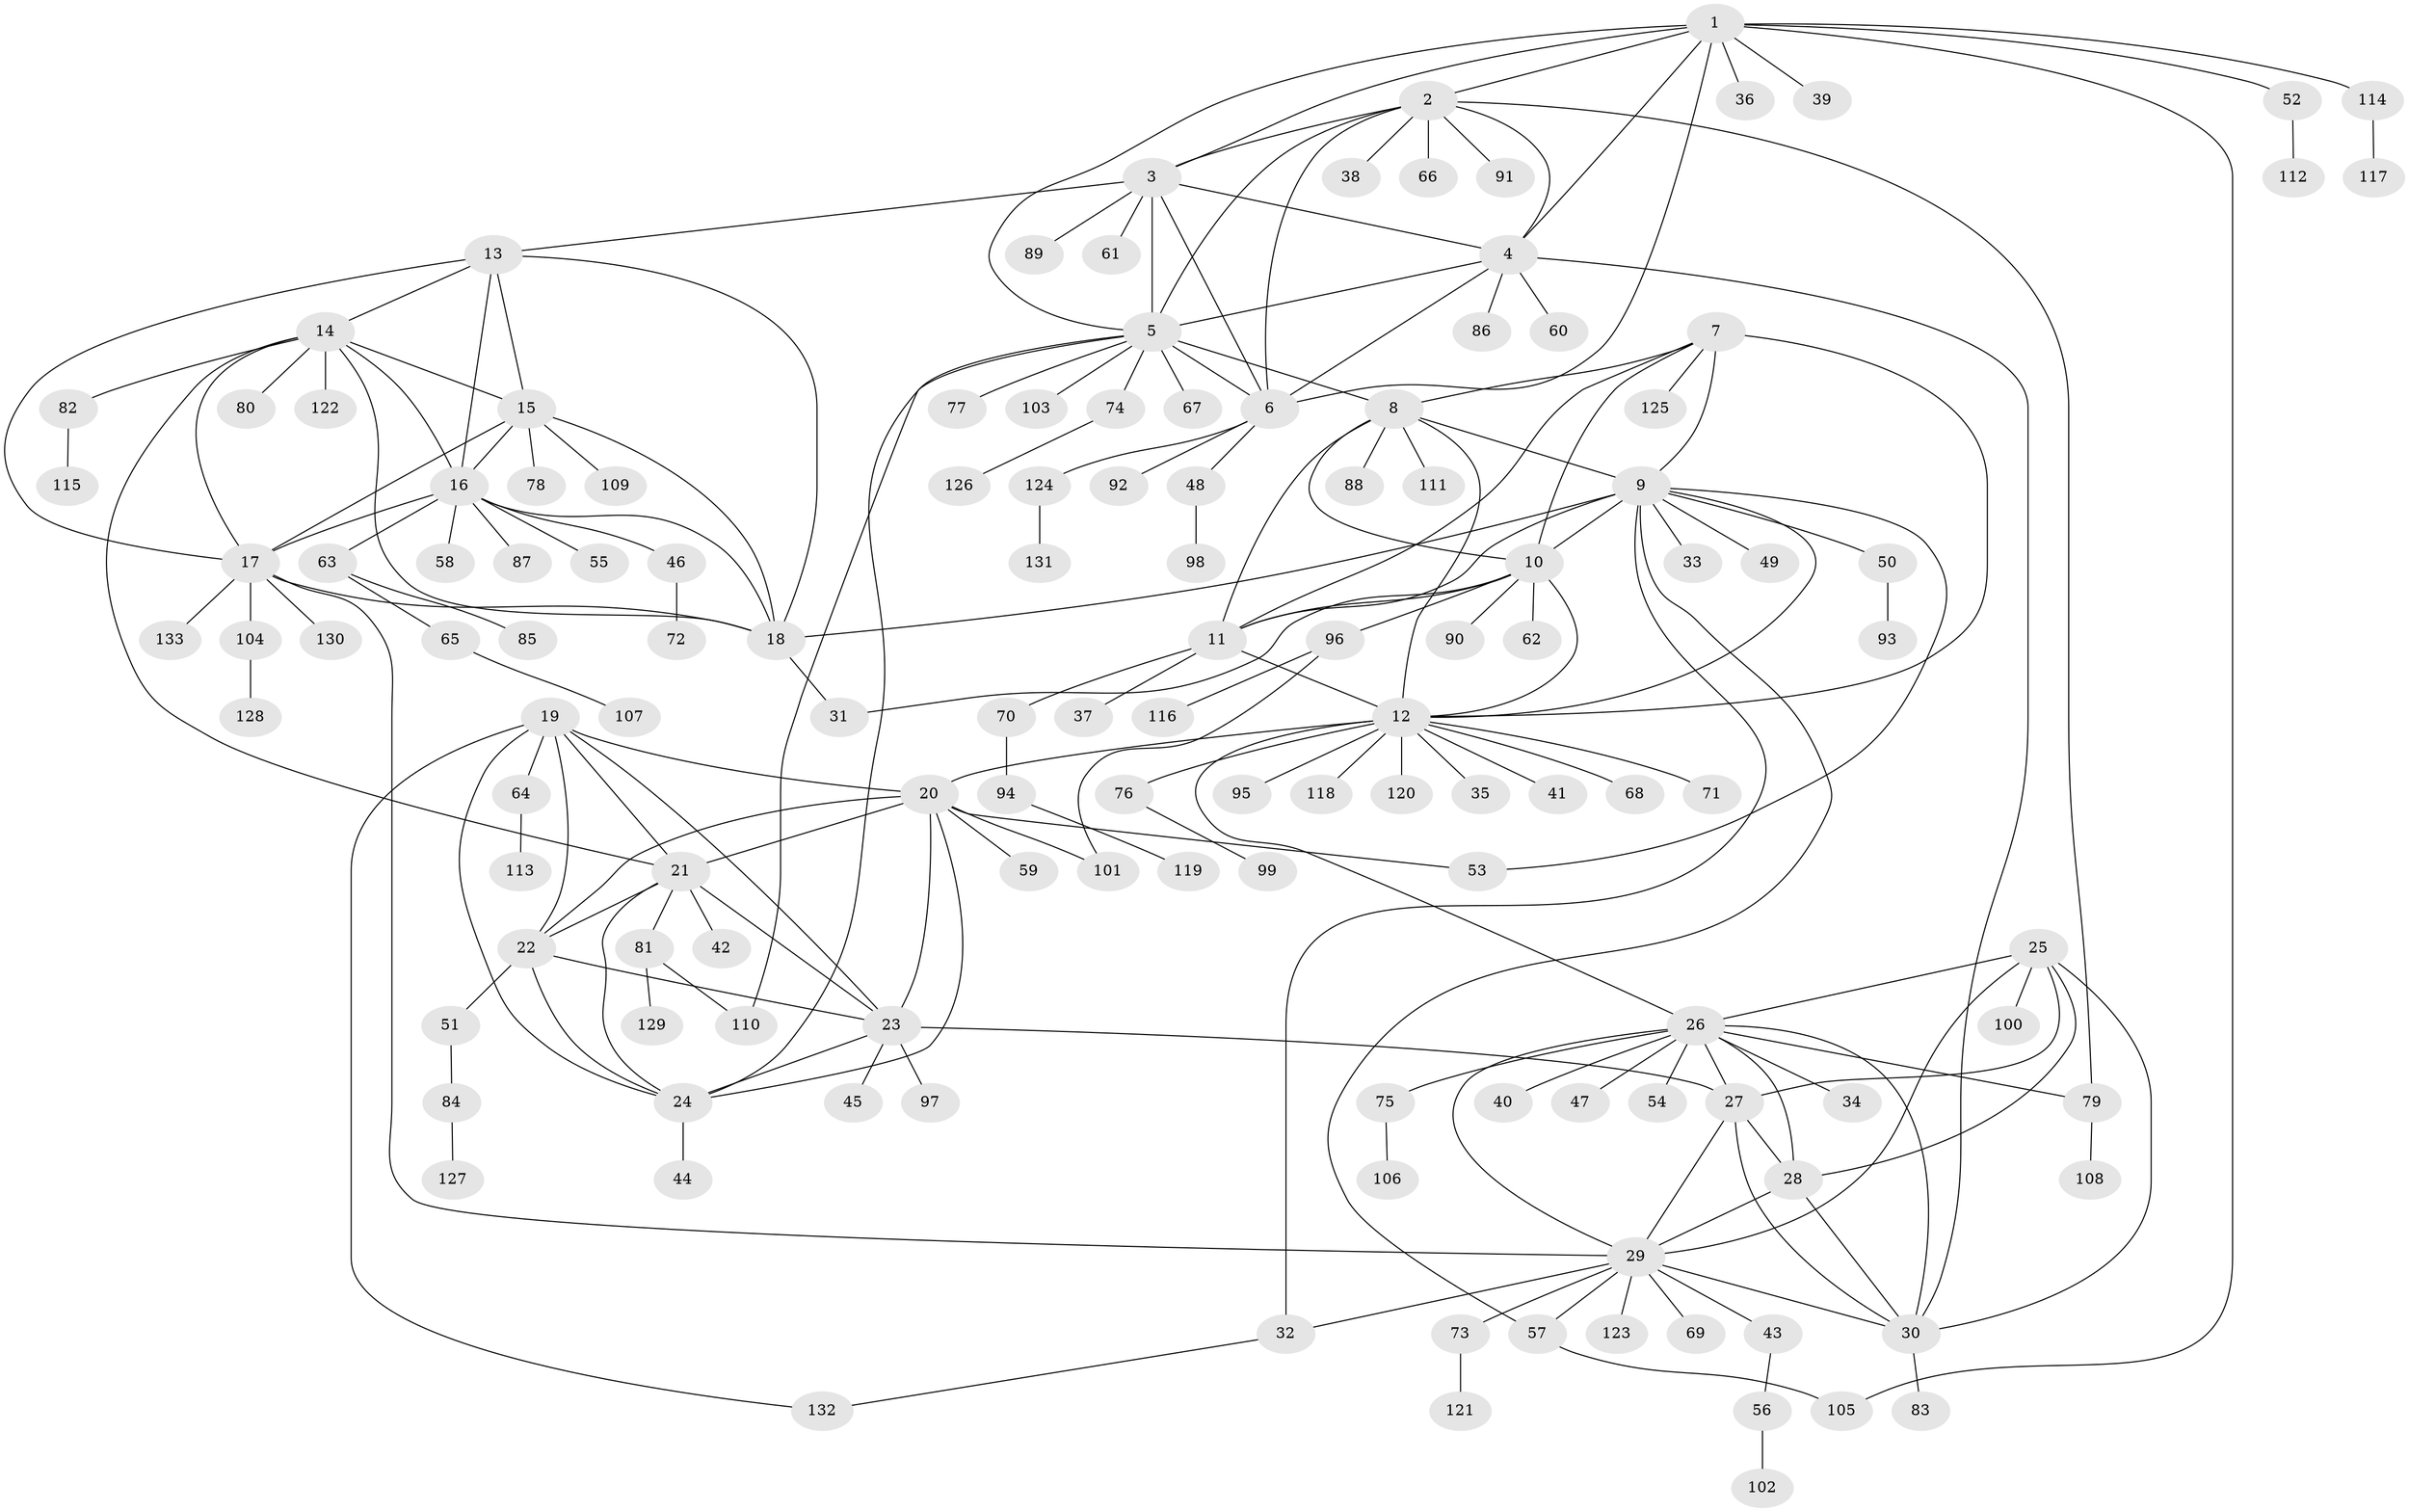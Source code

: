 // Generated by graph-tools (version 1.1) at 2025/26/03/09/25 03:26:49]
// undirected, 133 vertices, 197 edges
graph export_dot {
graph [start="1"]
  node [color=gray90,style=filled];
  1;
  2;
  3;
  4;
  5;
  6;
  7;
  8;
  9;
  10;
  11;
  12;
  13;
  14;
  15;
  16;
  17;
  18;
  19;
  20;
  21;
  22;
  23;
  24;
  25;
  26;
  27;
  28;
  29;
  30;
  31;
  32;
  33;
  34;
  35;
  36;
  37;
  38;
  39;
  40;
  41;
  42;
  43;
  44;
  45;
  46;
  47;
  48;
  49;
  50;
  51;
  52;
  53;
  54;
  55;
  56;
  57;
  58;
  59;
  60;
  61;
  62;
  63;
  64;
  65;
  66;
  67;
  68;
  69;
  70;
  71;
  72;
  73;
  74;
  75;
  76;
  77;
  78;
  79;
  80;
  81;
  82;
  83;
  84;
  85;
  86;
  87;
  88;
  89;
  90;
  91;
  92;
  93;
  94;
  95;
  96;
  97;
  98;
  99;
  100;
  101;
  102;
  103;
  104;
  105;
  106;
  107;
  108;
  109;
  110;
  111;
  112;
  113;
  114;
  115;
  116;
  117;
  118;
  119;
  120;
  121;
  122;
  123;
  124;
  125;
  126;
  127;
  128;
  129;
  130;
  131;
  132;
  133;
  1 -- 2;
  1 -- 3;
  1 -- 4;
  1 -- 5;
  1 -- 6;
  1 -- 36;
  1 -- 39;
  1 -- 52;
  1 -- 105;
  1 -- 114;
  2 -- 3;
  2 -- 4;
  2 -- 5;
  2 -- 6;
  2 -- 38;
  2 -- 66;
  2 -- 79;
  2 -- 91;
  3 -- 4;
  3 -- 5;
  3 -- 6;
  3 -- 13;
  3 -- 61;
  3 -- 89;
  4 -- 5;
  4 -- 6;
  4 -- 30;
  4 -- 60;
  4 -- 86;
  5 -- 6;
  5 -- 8;
  5 -- 24;
  5 -- 67;
  5 -- 74;
  5 -- 77;
  5 -- 103;
  5 -- 110;
  6 -- 48;
  6 -- 92;
  6 -- 124;
  7 -- 8;
  7 -- 9;
  7 -- 10;
  7 -- 11;
  7 -- 12;
  7 -- 125;
  8 -- 9;
  8 -- 10;
  8 -- 11;
  8 -- 12;
  8 -- 88;
  8 -- 111;
  9 -- 10;
  9 -- 11;
  9 -- 12;
  9 -- 18;
  9 -- 32;
  9 -- 33;
  9 -- 49;
  9 -- 50;
  9 -- 53;
  9 -- 57;
  10 -- 11;
  10 -- 12;
  10 -- 31;
  10 -- 62;
  10 -- 90;
  10 -- 96;
  11 -- 12;
  11 -- 37;
  11 -- 70;
  12 -- 20;
  12 -- 26;
  12 -- 35;
  12 -- 41;
  12 -- 68;
  12 -- 71;
  12 -- 76;
  12 -- 95;
  12 -- 118;
  12 -- 120;
  13 -- 14;
  13 -- 15;
  13 -- 16;
  13 -- 17;
  13 -- 18;
  14 -- 15;
  14 -- 16;
  14 -- 17;
  14 -- 18;
  14 -- 21;
  14 -- 80;
  14 -- 82;
  14 -- 122;
  15 -- 16;
  15 -- 17;
  15 -- 18;
  15 -- 78;
  15 -- 109;
  16 -- 17;
  16 -- 18;
  16 -- 46;
  16 -- 55;
  16 -- 58;
  16 -- 63;
  16 -- 87;
  17 -- 18;
  17 -- 29;
  17 -- 104;
  17 -- 130;
  17 -- 133;
  18 -- 31;
  19 -- 20;
  19 -- 21;
  19 -- 22;
  19 -- 23;
  19 -- 24;
  19 -- 64;
  19 -- 132;
  20 -- 21;
  20 -- 22;
  20 -- 23;
  20 -- 24;
  20 -- 53;
  20 -- 59;
  20 -- 101;
  21 -- 22;
  21 -- 23;
  21 -- 24;
  21 -- 42;
  21 -- 81;
  22 -- 23;
  22 -- 24;
  22 -- 51;
  23 -- 24;
  23 -- 27;
  23 -- 45;
  23 -- 97;
  24 -- 44;
  25 -- 26;
  25 -- 27;
  25 -- 28;
  25 -- 29;
  25 -- 30;
  25 -- 100;
  26 -- 27;
  26 -- 28;
  26 -- 29;
  26 -- 30;
  26 -- 34;
  26 -- 40;
  26 -- 47;
  26 -- 54;
  26 -- 75;
  26 -- 79;
  27 -- 28;
  27 -- 29;
  27 -- 30;
  28 -- 29;
  28 -- 30;
  29 -- 30;
  29 -- 32;
  29 -- 43;
  29 -- 57;
  29 -- 69;
  29 -- 73;
  29 -- 123;
  30 -- 83;
  32 -- 132;
  43 -- 56;
  46 -- 72;
  48 -- 98;
  50 -- 93;
  51 -- 84;
  52 -- 112;
  56 -- 102;
  57 -- 105;
  63 -- 65;
  63 -- 85;
  64 -- 113;
  65 -- 107;
  70 -- 94;
  73 -- 121;
  74 -- 126;
  75 -- 106;
  76 -- 99;
  79 -- 108;
  81 -- 110;
  81 -- 129;
  82 -- 115;
  84 -- 127;
  94 -- 119;
  96 -- 101;
  96 -- 116;
  104 -- 128;
  114 -- 117;
  124 -- 131;
}
